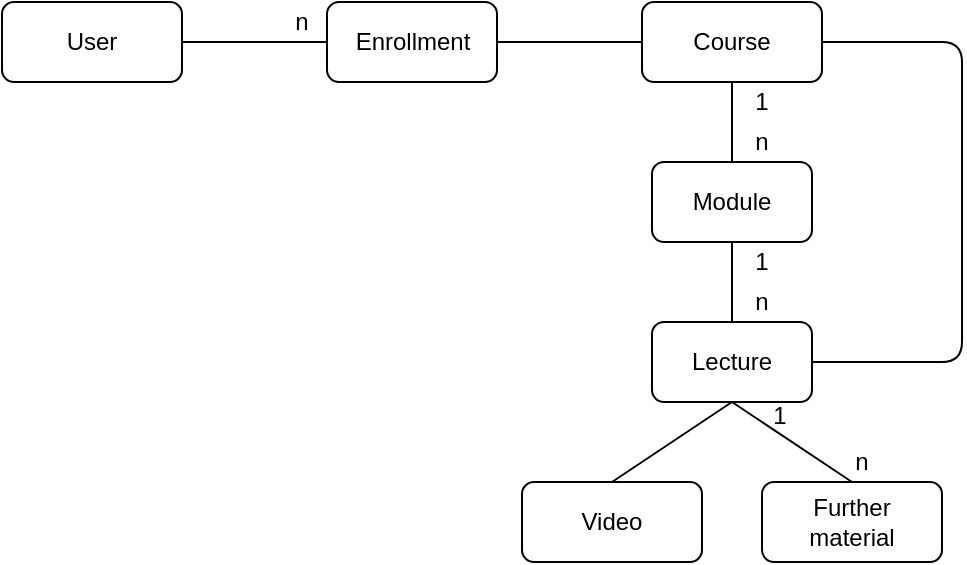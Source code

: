 <mxfile>
    <diagram id="i5o6YtZ239A91GPk2O4s" name="Page-1">
        <mxGraphModel dx="933" dy="683" grid="1" gridSize="10" guides="1" tooltips="1" connect="1" arrows="1" fold="1" page="1" pageScale="1" pageWidth="850" pageHeight="1100" math="0" shadow="0">
            <root>
                <mxCell id="0"/>
                <mxCell id="1" parent="0"/>
                <mxCell id="2" value="User" style="rounded=1;whiteSpace=wrap;html=1;" parent="1" vertex="1">
                    <mxGeometry x="220" y="170" width="90" height="40" as="geometry"/>
                </mxCell>
                <mxCell id="29" style="edgeStyle=none;html=1;entryX=1;entryY=0.5;entryDx=0;entryDy=0;endArrow=none;endFill=0;" edge="1" parent="1" source="3" target="5">
                    <mxGeometry relative="1" as="geometry">
                        <mxPoint x="690" y="370" as="targetPoint"/>
                        <Array as="points">
                            <mxPoint x="700" y="190"/>
                            <mxPoint x="700" y="350"/>
                        </Array>
                    </mxGeometry>
                </mxCell>
                <mxCell id="3" value="Course" style="rounded=1;whiteSpace=wrap;html=1;" parent="1" vertex="1">
                    <mxGeometry x="540" y="170" width="90" height="40" as="geometry"/>
                </mxCell>
                <mxCell id="26" style="edgeStyle=none;html=1;exitX=0.5;exitY=1;exitDx=0;exitDy=0;entryX=0.5;entryY=0;entryDx=0;entryDy=0;endArrow=none;endFill=0;" parent="1" source="5" target="24" edge="1">
                    <mxGeometry relative="1" as="geometry"/>
                </mxCell>
                <mxCell id="5" value="Lecture" style="rounded=1;whiteSpace=wrap;html=1;" parent="1" vertex="1">
                    <mxGeometry x="545" y="330" width="80" height="40" as="geometry"/>
                </mxCell>
                <mxCell id="8" value="n" style="text;html=1;strokeColor=none;fillColor=none;align=center;verticalAlign=middle;whiteSpace=wrap;rounded=0;" parent="1" vertex="1">
                    <mxGeometry x="580" y="230" width="40" height="20" as="geometry"/>
                </mxCell>
                <mxCell id="9" value="1" style="text;html=1;strokeColor=none;fillColor=none;align=center;verticalAlign=middle;whiteSpace=wrap;rounded=0;" parent="1" vertex="1">
                    <mxGeometry x="580" y="210" width="40" height="20" as="geometry"/>
                </mxCell>
                <mxCell id="10" value="Video" style="rounded=1;whiteSpace=wrap;html=1;" parent="1" vertex="1">
                    <mxGeometry x="480" y="410" width="90" height="40" as="geometry"/>
                </mxCell>
                <mxCell id="11" value="" style="endArrow=none;html=1;entryX=0.5;entryY=1;entryDx=0;entryDy=0;exitX=0.5;exitY=0;exitDx=0;exitDy=0;" parent="1" source="10" target="5" edge="1">
                    <mxGeometry width="50" height="50" relative="1" as="geometry">
                        <mxPoint x="560" y="360" as="sourcePoint"/>
                        <mxPoint x="610" y="310" as="targetPoint"/>
                    </mxGeometry>
                </mxCell>
                <mxCell id="15" value="Enrollment" style="rounded=1;whiteSpace=wrap;html=1;" parent="1" vertex="1">
                    <mxGeometry x="382.5" y="170" width="85" height="40" as="geometry"/>
                </mxCell>
                <mxCell id="16" value="" style="endArrow=none;html=1;exitX=1;exitY=0.5;exitDx=0;exitDy=0;entryX=0;entryY=0.5;entryDx=0;entryDy=0;" parent="1" source="15" target="3" edge="1">
                    <mxGeometry width="50" height="50" relative="1" as="geometry">
                        <mxPoint x="550" y="370" as="sourcePoint"/>
                        <mxPoint x="600" y="320" as="targetPoint"/>
                    </mxGeometry>
                </mxCell>
                <mxCell id="17" value="" style="endArrow=none;html=1;exitX=1;exitY=0.5;exitDx=0;exitDy=0;entryX=0;entryY=0.5;entryDx=0;entryDy=0;" parent="1" source="2" target="15" edge="1">
                    <mxGeometry width="50" height="50" relative="1" as="geometry">
                        <mxPoint x="550" y="370" as="sourcePoint"/>
                        <mxPoint x="600" y="320" as="targetPoint"/>
                    </mxGeometry>
                </mxCell>
                <mxCell id="18" value="n" style="text;html=1;strokeColor=none;fillColor=none;align=center;verticalAlign=middle;whiteSpace=wrap;rounded=0;" parent="1" vertex="1">
                    <mxGeometry x="350" y="170" width="40" height="20" as="geometry"/>
                </mxCell>
                <mxCell id="19" value="Module" style="rounded=1;whiteSpace=wrap;html=1;" parent="1" vertex="1">
                    <mxGeometry x="545" y="250" width="80" height="40" as="geometry"/>
                </mxCell>
                <mxCell id="20" value="" style="endArrow=none;html=1;entryX=0.5;entryY=1;entryDx=0;entryDy=0;" parent="1" source="19" target="3" edge="1">
                    <mxGeometry width="50" height="50" relative="1" as="geometry">
                        <mxPoint x="460" y="340" as="sourcePoint"/>
                        <mxPoint x="510" y="290" as="targetPoint"/>
                    </mxGeometry>
                </mxCell>
                <mxCell id="21" value="n" style="text;html=1;strokeColor=none;fillColor=none;align=center;verticalAlign=middle;whiteSpace=wrap;rounded=0;" parent="1" vertex="1">
                    <mxGeometry x="580" y="310" width="40" height="20" as="geometry"/>
                </mxCell>
                <mxCell id="22" value="1" style="text;html=1;strokeColor=none;fillColor=none;align=center;verticalAlign=middle;whiteSpace=wrap;rounded=0;" parent="1" vertex="1">
                    <mxGeometry x="580" y="290" width="40" height="20" as="geometry"/>
                </mxCell>
                <mxCell id="23" value="" style="endArrow=none;html=1;" parent="1" source="5" target="19" edge="1">
                    <mxGeometry width="50" height="50" relative="1" as="geometry">
                        <mxPoint x="585" y="330" as="sourcePoint"/>
                        <mxPoint x="585" y="290" as="targetPoint"/>
                    </mxGeometry>
                </mxCell>
                <mxCell id="24" value="Further &lt;br&gt;material" style="rounded=1;whiteSpace=wrap;html=1;" parent="1" vertex="1">
                    <mxGeometry x="600" y="410" width="90" height="40" as="geometry"/>
                </mxCell>
                <mxCell id="27" value="n" style="text;html=1;strokeColor=none;fillColor=none;align=center;verticalAlign=middle;whiteSpace=wrap;rounded=0;" parent="1" vertex="1">
                    <mxGeometry x="630" y="390" width="40" height="20" as="geometry"/>
                </mxCell>
                <mxCell id="28" value="1" style="text;html=1;strokeColor=none;fillColor=none;align=center;verticalAlign=middle;whiteSpace=wrap;rounded=0;" parent="1" vertex="1">
                    <mxGeometry x="589" y="367" width="40" height="20" as="geometry"/>
                </mxCell>
            </root>
        </mxGraphModel>
    </diagram>
</mxfile>